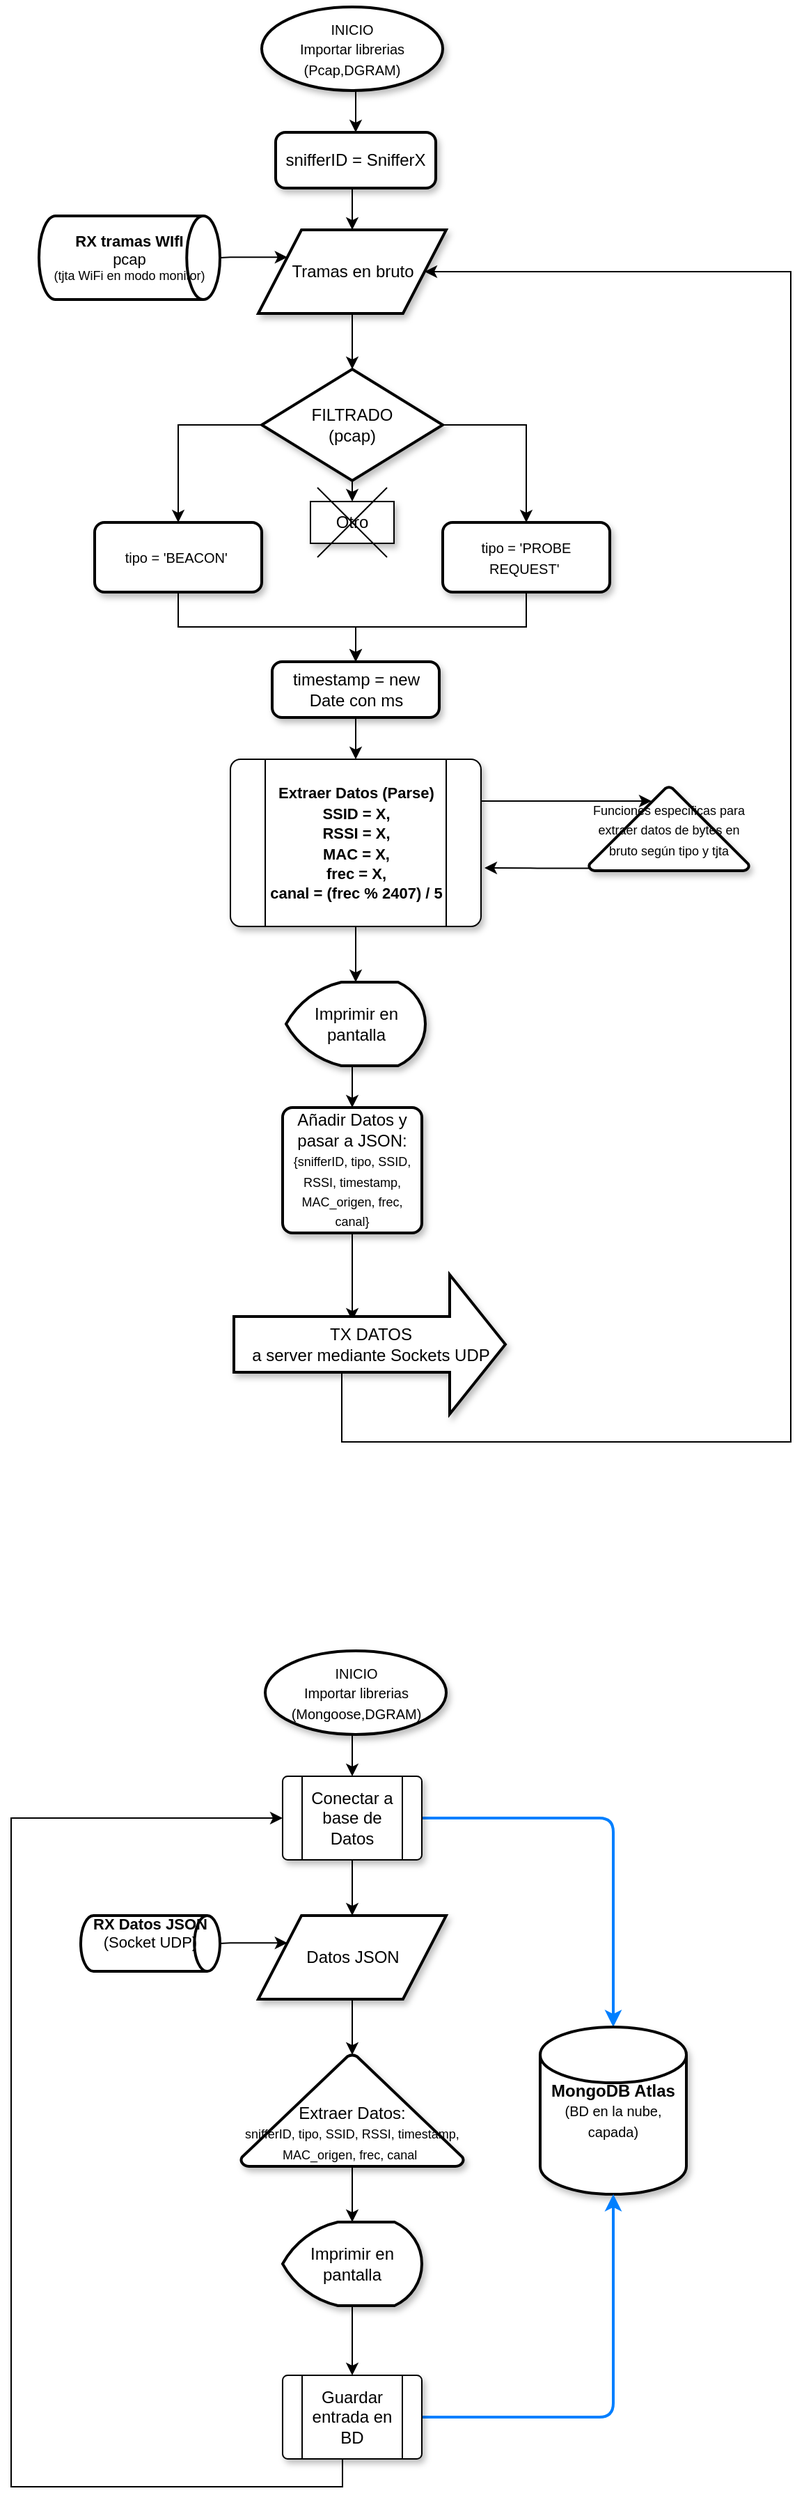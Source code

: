 <mxfile version="13.7.0" type="device"><diagram name="Page-1" id="edf60f1a-56cd-e834-aa8a-f176f3a09ee4"><mxGraphModel dx="981" dy="-1108" grid="0" gridSize="10" guides="1" tooltips="1" connect="1" arrows="1" fold="1" page="0" pageScale="1" pageWidth="1100" pageHeight="850" background="#ffffff" math="0" shadow="0"><root><mxCell id="0"/><mxCell id="1" parent="0"/><mxCell id="B2BvpjTn6HbjrhOVZlul-8" style="edgeStyle=orthogonalEdgeStyle;rounded=0;orthogonalLoop=1;jettySize=auto;html=1;exitX=0;exitY=0.25;exitDx=0;exitDy=0;startArrow=classic;startFill=1;endArrow=none;endFill=0;" edge="1" parent="1" source="B2BvpjTn6HbjrhOVZlul-1" target="B2BvpjTn6HbjrhOVZlul-9"><mxGeometry relative="1" as="geometry"><mxPoint x="130" y="1920" as="targetPoint"/></mxGeometry></mxCell><mxCell id="B2BvpjTn6HbjrhOVZlul-22" style="edgeStyle=orthogonalEdgeStyle;rounded=0;orthogonalLoop=1;jettySize=auto;html=1;exitX=0.5;exitY=1;exitDx=0;exitDy=0;entryX=0.5;entryY=0;entryDx=0;entryDy=0;entryPerimeter=0;startArrow=none;startFill=0;endArrow=classic;endFill=1;" edge="1" parent="1" source="B2BvpjTn6HbjrhOVZlul-1" target="B2BvpjTn6HbjrhOVZlul-10"><mxGeometry relative="1" as="geometry"/></mxCell><mxCell id="B2BvpjTn6HbjrhOVZlul-1" value="Tramas en bruto" style="shape=parallelogram;html=1;strokeWidth=2;perimeter=parallelogramPerimeter;whiteSpace=wrap;rounded=0;arcSize=12;size=0.23;shadow=1;" vertex="1" parent="1"><mxGeometry x="207.5" y="1900" width="135" height="60" as="geometry"/></mxCell><mxCell id="B2BvpjTn6HbjrhOVZlul-20" style="edgeStyle=orthogonalEdgeStyle;rounded=0;orthogonalLoop=1;jettySize=auto;html=1;exitX=0.5;exitY=1;exitDx=0;exitDy=0;exitPerimeter=0;entryX=0.5;entryY=0;entryDx=0;entryDy=0;startArrow=none;startFill=0;endArrow=classic;endFill=1;" edge="1" parent="1" source="B2BvpjTn6HbjrhOVZlul-2" target="B2BvpjTn6HbjrhOVZlul-6"><mxGeometry relative="1" as="geometry"/></mxCell><mxCell id="B2BvpjTn6HbjrhOVZlul-2" value="&lt;font size=&quot;1&quot;&gt;INICIO&lt;br&gt;Importar librerias&lt;br&gt;(Pcap,DGRAM)&lt;br&gt;&lt;/font&gt;" style="strokeWidth=2;html=1;shape=mxgraph.flowchart.start_1;whiteSpace=wrap;rounded=0;shadow=1;" vertex="1" parent="1"><mxGeometry x="210" y="1740" width="130" height="60" as="geometry"/></mxCell><mxCell id="B2BvpjTn6HbjrhOVZlul-36" style="edgeStyle=orthogonalEdgeStyle;rounded=0;orthogonalLoop=1;jettySize=auto;html=1;exitX=0.5;exitY=1;exitDx=0;exitDy=0;startArrow=none;startFill=0;endArrow=classic;endFill=1;" edge="1" parent="1" source="B2BvpjTn6HbjrhOVZlul-4" target="B2BvpjTn6HbjrhOVZlul-29"><mxGeometry relative="1" as="geometry"/></mxCell><mxCell id="B2BvpjTn6HbjrhOVZlul-4" value="timestamp = new Date con ms" style="rounded=1;whiteSpace=wrap;html=1;absoluteArcSize=1;arcSize=14;strokeWidth=2;shadow=1;" vertex="1" parent="1"><mxGeometry x="217.5" y="2210" width="120" height="40" as="geometry"/></mxCell><mxCell id="B2BvpjTn6HbjrhOVZlul-21" style="edgeStyle=orthogonalEdgeStyle;rounded=0;orthogonalLoop=1;jettySize=auto;html=1;exitX=0.5;exitY=1;exitDx=0;exitDy=0;entryX=0.5;entryY=0;entryDx=0;entryDy=0;startArrow=none;startFill=0;endArrow=classic;endFill=1;" edge="1" parent="1" source="B2BvpjTn6HbjrhOVZlul-6" target="B2BvpjTn6HbjrhOVZlul-1"><mxGeometry relative="1" as="geometry"/></mxCell><mxCell id="B2BvpjTn6HbjrhOVZlul-6" value="snifferID = SnifferX" style="rounded=1;whiteSpace=wrap;html=1;absoluteArcSize=1;arcSize=14;strokeWidth=2;shadow=1;" vertex="1" parent="1"><mxGeometry x="220" y="1830" width="115" height="40" as="geometry"/></mxCell><mxCell id="B2BvpjTn6HbjrhOVZlul-9" value="&lt;div style=&quot;font-size: 11px&quot;&gt;&lt;span&gt;&lt;font style=&quot;font-size: 11px&quot;&gt;&lt;b&gt;RX tramas WIfI&lt;/b&gt;&lt;/font&gt;&lt;/span&gt;&lt;/div&gt;&lt;div style=&quot;font-size: 11px&quot;&gt;&lt;span&gt;pcap&lt;/span&gt;&lt;br&gt;&lt;/div&gt;&lt;font style=&quot;font-size: 9px&quot;&gt;&lt;div&gt;&lt;span&gt;(tjta WiFi en modo monitor)&lt;/span&gt;&lt;/div&gt;&lt;/font&gt;" style="strokeWidth=2;html=1;shape=mxgraph.flowchart.direct_data;whiteSpace=wrap;align=center;" vertex="1" parent="1"><mxGeometry x="50" y="1890" width="130" height="60" as="geometry"/></mxCell><mxCell id="B2BvpjTn6HbjrhOVZlul-24" style="edgeStyle=orthogonalEdgeStyle;rounded=0;orthogonalLoop=1;jettySize=auto;html=1;exitX=0.5;exitY=1;exitDx=0;exitDy=0;exitPerimeter=0;entryX=0.5;entryY=0;entryDx=0;entryDy=0;startArrow=none;startFill=0;endArrow=classic;endFill=1;" edge="1" parent="1" source="B2BvpjTn6HbjrhOVZlul-10" target="B2BvpjTn6HbjrhOVZlul-13"><mxGeometry relative="1" as="geometry"/></mxCell><mxCell id="B2BvpjTn6HbjrhOVZlul-26" style="edgeStyle=orthogonalEdgeStyle;rounded=0;orthogonalLoop=1;jettySize=auto;html=1;exitX=0;exitY=0.5;exitDx=0;exitDy=0;exitPerimeter=0;entryX=0.5;entryY=0;entryDx=0;entryDy=0;startArrow=none;startFill=0;endArrow=classic;endFill=1;" edge="1" parent="1" source="B2BvpjTn6HbjrhOVZlul-10" target="B2BvpjTn6HbjrhOVZlul-11"><mxGeometry relative="1" as="geometry"/></mxCell><mxCell id="B2BvpjTn6HbjrhOVZlul-27" style="edgeStyle=orthogonalEdgeStyle;rounded=0;orthogonalLoop=1;jettySize=auto;html=1;exitX=1;exitY=0.5;exitDx=0;exitDy=0;exitPerimeter=0;entryX=0.5;entryY=0;entryDx=0;entryDy=0;startArrow=none;startFill=0;endArrow=classic;endFill=1;" edge="1" parent="1" source="B2BvpjTn6HbjrhOVZlul-10" target="B2BvpjTn6HbjrhOVZlul-12"><mxGeometry relative="1" as="geometry"/></mxCell><mxCell id="B2BvpjTn6HbjrhOVZlul-10" value="FILTRADO&lt;br&gt;(pcap)" style="strokeWidth=2;html=1;shape=mxgraph.flowchart.decision;whiteSpace=wrap;rounded=0;shadow=1;" vertex="1" parent="1"><mxGeometry x="210" y="2000" width="130" height="80" as="geometry"/></mxCell><mxCell id="B2BvpjTn6HbjrhOVZlul-34" style="edgeStyle=orthogonalEdgeStyle;rounded=0;orthogonalLoop=1;jettySize=auto;html=1;exitX=0.5;exitY=1;exitDx=0;exitDy=0;startArrow=none;startFill=0;endArrow=classic;endFill=1;" edge="1" parent="1" source="B2BvpjTn6HbjrhOVZlul-11" target="B2BvpjTn6HbjrhOVZlul-4"><mxGeometry relative="1" as="geometry"/></mxCell><mxCell id="B2BvpjTn6HbjrhOVZlul-11" value="&lt;font style=&quot;font-size: 10px&quot;&gt;tipo = 'BEACON'&amp;nbsp;&lt;/font&gt;" style="rounded=1;whiteSpace=wrap;html=1;absoluteArcSize=1;arcSize=14;strokeWidth=2;shadow=1;" vertex="1" parent="1"><mxGeometry x="90" y="2110" width="120" height="50" as="geometry"/></mxCell><mxCell id="B2BvpjTn6HbjrhOVZlul-35" style="edgeStyle=orthogonalEdgeStyle;rounded=0;orthogonalLoop=1;jettySize=auto;html=1;exitX=0.5;exitY=1;exitDx=0;exitDy=0;startArrow=none;startFill=0;endArrow=classic;endFill=1;" edge="1" parent="1" source="B2BvpjTn6HbjrhOVZlul-12" target="B2BvpjTn6HbjrhOVZlul-4"><mxGeometry relative="1" as="geometry"/></mxCell><mxCell id="B2BvpjTn6HbjrhOVZlul-12" value="&lt;font style=&quot;font-size: 10px&quot;&gt;tipo = 'PROBE REQUEST'&amp;nbsp;&lt;/font&gt;" style="rounded=1;whiteSpace=wrap;html=1;absoluteArcSize=1;arcSize=14;strokeWidth=2;shadow=1;" vertex="1" parent="1"><mxGeometry x="340" y="2110" width="120" height="50" as="geometry"/></mxCell><mxCell id="B2BvpjTn6HbjrhOVZlul-13" value="Otro" style="rounded=0;whiteSpace=wrap;html=1;shadow=1;" vertex="1" parent="1"><mxGeometry x="245" y="2095" width="60" height="30" as="geometry"/></mxCell><mxCell id="B2BvpjTn6HbjrhOVZlul-15" value="" style="endArrow=none;html=1;" edge="1" parent="1"><mxGeometry width="50" height="50" relative="1" as="geometry"><mxPoint x="250" y="2135" as="sourcePoint"/><mxPoint x="300" y="2085" as="targetPoint"/></mxGeometry></mxCell><mxCell id="B2BvpjTn6HbjrhOVZlul-16" value="" style="endArrow=none;html=1;" edge="1" parent="1"><mxGeometry width="50" height="50" relative="1" as="geometry"><mxPoint x="300" y="2135" as="sourcePoint"/><mxPoint x="250" y="2085" as="targetPoint"/></mxGeometry></mxCell><mxCell id="B2BvpjTn6HbjrhOVZlul-38" style="edgeStyle=orthogonalEdgeStyle;rounded=0;orthogonalLoop=1;jettySize=auto;html=1;exitX=0.5;exitY=1;exitDx=0;exitDy=0;startArrow=none;startFill=0;endArrow=classic;endFill=1;" edge="1" parent="1" source="B2BvpjTn6HbjrhOVZlul-29" target="B2BvpjTn6HbjrhOVZlul-37"><mxGeometry relative="1" as="geometry"/></mxCell><mxCell id="B2BvpjTn6HbjrhOVZlul-43" style="edgeStyle=orthogonalEdgeStyle;rounded=0;orthogonalLoop=1;jettySize=auto;html=1;exitX=1;exitY=0.25;exitDx=0;exitDy=0;entryX=0.391;entryY=0.167;entryDx=0;entryDy=0;entryPerimeter=0;startArrow=none;startFill=0;endArrow=classic;endFill=1;" edge="1" parent="1" source="B2BvpjTn6HbjrhOVZlul-29" target="B2BvpjTn6HbjrhOVZlul-40"><mxGeometry relative="1" as="geometry"/></mxCell><mxCell id="B2BvpjTn6HbjrhOVZlul-29" value="&lt;font style=&quot;font-size: 11px&quot;&gt;&lt;b&gt;Extraer Datos (Parse)&lt;br&gt;SSID = X,&lt;br&gt;RSSI = X,&lt;br&gt;MAC = X,&lt;br&gt;frec = X,&lt;br&gt;canal = (frec % 2407) / 5&lt;br&gt;&lt;/b&gt;&lt;/font&gt;" style="verticalLabelPosition=middle;verticalAlign=middle;html=1;shape=process;whiteSpace=wrap;rounded=1;size=0.14;arcSize=6;shadow=1;labelPosition=center;align=center;" vertex="1" parent="1"><mxGeometry x="187.5" y="2280" width="180" height="120" as="geometry"/></mxCell><mxCell id="B2BvpjTn6HbjrhOVZlul-46" style="edgeStyle=orthogonalEdgeStyle;rounded=0;orthogonalLoop=1;jettySize=auto;html=1;exitX=0.5;exitY=1;exitDx=0;exitDy=0;exitPerimeter=0;entryX=0.5;entryY=0;entryDx=0;entryDy=0;startArrow=none;startFill=0;endArrow=classic;endFill=1;" edge="1" parent="1" source="B2BvpjTn6HbjrhOVZlul-37" target="B2BvpjTn6HbjrhOVZlul-39"><mxGeometry relative="1" as="geometry"/></mxCell><mxCell id="B2BvpjTn6HbjrhOVZlul-37" value="Imprimir en pantalla" style="strokeWidth=2;html=1;shape=mxgraph.flowchart.display;whiteSpace=wrap;rounded=0;shadow=1;fillColor=#ffffff;" vertex="1" parent="1"><mxGeometry x="227.5" y="2440" width="100" height="60" as="geometry"/></mxCell><mxCell id="B2BvpjTn6HbjrhOVZlul-48" style="edgeStyle=orthogonalEdgeStyle;rounded=0;orthogonalLoop=1;jettySize=auto;html=1;exitX=0.5;exitY=1;exitDx=0;exitDy=0;entryX=0.436;entryY=0.33;entryDx=0;entryDy=0;entryPerimeter=0;startArrow=none;startFill=0;endArrow=classic;endFill=1;" edge="1" parent="1" source="B2BvpjTn6HbjrhOVZlul-39" target="B2BvpjTn6HbjrhOVZlul-47"><mxGeometry relative="1" as="geometry"/></mxCell><mxCell id="B2BvpjTn6HbjrhOVZlul-39" value="Añadir Datos y pasar a JSON:&lt;br&gt;&lt;font style=&quot;font-size: 9px&quot;&gt;{snifferID, tipo, SSID, RSSI, timestamp, MAC_origen, frec, canal}&lt;/font&gt;" style="rounded=1;whiteSpace=wrap;html=1;absoluteArcSize=1;arcSize=14;strokeWidth=2;shadow=1;fillColor=#ffffff;" vertex="1" parent="1"><mxGeometry x="225" y="2530" width="100" height="90" as="geometry"/></mxCell><mxCell id="B2BvpjTn6HbjrhOVZlul-44" style="edgeStyle=orthogonalEdgeStyle;rounded=0;orthogonalLoop=1;jettySize=auto;html=1;exitX=0.01;exitY=0.97;exitDx=0;exitDy=0;exitPerimeter=0;startArrow=none;startFill=0;endArrow=classic;endFill=1;" edge="1" parent="1" source="B2BvpjTn6HbjrhOVZlul-40"><mxGeometry relative="1" as="geometry"><mxPoint x="370" y="2358" as="targetPoint"/></mxGeometry></mxCell><mxCell id="B2BvpjTn6HbjrhOVZlul-40" value="&lt;font style=&quot;font-size: 9px&quot;&gt;Funciones especificas para extraer datos de bytes en bruto según tipo y tjta&lt;/font&gt;" style="strokeWidth=2;html=1;shape=mxgraph.flowchart.extract_or_measurement;whiteSpace=wrap;rounded=0;shadow=1;fillColor=#ffffff;" vertex="1" parent="1"><mxGeometry x="445" y="2300" width="115" height="60" as="geometry"/></mxCell><mxCell id="B2BvpjTn6HbjrhOVZlul-65" style="edgeStyle=orthogonalEdgeStyle;rounded=0;orthogonalLoop=1;jettySize=auto;html=1;exitX=0;exitY=0;exitDx=77.5;exitDy=70;exitPerimeter=0;entryX=1;entryY=0.5;entryDx=0;entryDy=0;startArrow=none;startFill=0;endArrow=classic;endFill=1;" edge="1" parent="1" source="B2BvpjTn6HbjrhOVZlul-47" target="B2BvpjTn6HbjrhOVZlul-1"><mxGeometry relative="1" as="geometry"><Array as="points"><mxPoint x="268" y="2770"/><mxPoint x="590" y="2770"/><mxPoint x="590" y="1930"/></Array></mxGeometry></mxCell><mxCell id="B2BvpjTn6HbjrhOVZlul-47" value="TX DATOS&lt;br&gt;a server mediante Sockets UDP" style="verticalLabelPosition=middle;verticalAlign=middle;html=1;strokeWidth=2;shape=mxgraph.arrows2.arrow;dy=0.6;dx=40;notch=0;rounded=0;shadow=1;fillColor=#ffffff;labelPosition=center;align=center;" vertex="1" parent="1"><mxGeometry x="190" y="2650" width="195" height="100" as="geometry"/></mxCell><mxCell id="B2BvpjTn6HbjrhOVZlul-67" style="edgeStyle=orthogonalEdgeStyle;rounded=0;orthogonalLoop=1;jettySize=auto;html=1;exitX=0.5;exitY=1;exitDx=0;exitDy=0;exitPerimeter=0;entryX=0.5;entryY=0;entryDx=0;entryDy=0;startArrow=none;startFill=0;endArrow=classic;endFill=1;" edge="1" parent="1" source="B2BvpjTn6HbjrhOVZlul-51" target="B2BvpjTn6HbjrhOVZlul-58"><mxGeometry relative="1" as="geometry"/></mxCell><mxCell id="B2BvpjTn6HbjrhOVZlul-51" value="&lt;font size=&quot;1&quot;&gt;INICIO&lt;br&gt;Importar librerias&lt;br&gt;(Mongoose,DGRAM)&lt;br&gt;&lt;/font&gt;" style="strokeWidth=2;html=1;shape=mxgraph.flowchart.start_1;whiteSpace=wrap;rounded=0;shadow=1;" vertex="1" parent="1"><mxGeometry x="212.5" y="2920" width="130" height="60" as="geometry"/></mxCell><mxCell id="B2BvpjTn6HbjrhOVZlul-52" style="edgeStyle=orthogonalEdgeStyle;rounded=0;orthogonalLoop=1;jettySize=auto;html=1;exitX=0;exitY=0.25;exitDx=0;exitDy=0;startArrow=classic;startFill=1;endArrow=none;endFill=0;" edge="1" parent="1" source="B2BvpjTn6HbjrhOVZlul-53" target="B2BvpjTn6HbjrhOVZlul-54"><mxGeometry relative="1" as="geometry"><mxPoint x="130" y="3130" as="targetPoint"/></mxGeometry></mxCell><mxCell id="B2BvpjTn6HbjrhOVZlul-69" style="edgeStyle=orthogonalEdgeStyle;rounded=0;orthogonalLoop=1;jettySize=auto;html=1;exitX=0.5;exitY=1;exitDx=0;exitDy=0;entryX=0.5;entryY=0;entryDx=0;entryDy=0;entryPerimeter=0;startArrow=none;startFill=0;endArrow=classic;endFill=1;" edge="1" parent="1" source="B2BvpjTn6HbjrhOVZlul-53" target="B2BvpjTn6HbjrhOVZlul-55"><mxGeometry relative="1" as="geometry"/></mxCell><mxCell id="B2BvpjTn6HbjrhOVZlul-53" value="Datos JSON" style="shape=parallelogram;html=1;strokeWidth=2;perimeter=parallelogramPerimeter;whiteSpace=wrap;rounded=0;arcSize=12;size=0.23;shadow=1;" vertex="1" parent="1"><mxGeometry x="207.5" y="3110" width="135" height="60" as="geometry"/></mxCell><mxCell id="B2BvpjTn6HbjrhOVZlul-54" value="&lt;div style=&quot;font-size: 11px&quot;&gt;&lt;span&gt;&lt;font style=&quot;font-size: 11px&quot;&gt;&lt;b&gt;RX Datos JSON&lt;/b&gt;&lt;/font&gt;&lt;/span&gt;&lt;/div&gt;&lt;div style=&quot;font-size: 11px&quot;&gt;(Socket UDP)&lt;/div&gt;&lt;font style=&quot;font-size: 9px&quot;&gt;&lt;br&gt;&lt;/font&gt;" style="strokeWidth=2;html=1;shape=mxgraph.flowchart.direct_data;whiteSpace=wrap;align=center;" vertex="1" parent="1"><mxGeometry x="80" y="3110" width="100" height="40" as="geometry"/></mxCell><mxCell id="B2BvpjTn6HbjrhOVZlul-70" style="edgeStyle=orthogonalEdgeStyle;rounded=0;orthogonalLoop=1;jettySize=auto;html=1;exitX=0.5;exitY=1;exitDx=0;exitDy=0;exitPerimeter=0;entryX=0.5;entryY=0;entryDx=0;entryDy=0;entryPerimeter=0;startArrow=none;startFill=0;endArrow=classic;endFill=1;" edge="1" parent="1" source="B2BvpjTn6HbjrhOVZlul-55" target="B2BvpjTn6HbjrhOVZlul-56"><mxGeometry relative="1" as="geometry"/></mxCell><mxCell id="B2BvpjTn6HbjrhOVZlul-55" value="Extraer Datos:&lt;br&gt;&lt;span style=&quot;font-size: 9px&quot;&gt;snifferID, tipo, SSID, RSSI, timestamp, MAC_origen, frec, canal&lt;/span&gt;&amp;nbsp;" style="strokeWidth=2;html=1;shape=mxgraph.flowchart.extract_or_measurement;whiteSpace=wrap;rounded=0;shadow=1;fillColor=#ffffff;verticalAlign=bottom;" vertex="1" parent="1"><mxGeometry x="195" y="3210" width="160" height="80" as="geometry"/></mxCell><mxCell id="B2BvpjTn6HbjrhOVZlul-71" style="edgeStyle=orthogonalEdgeStyle;rounded=0;orthogonalLoop=1;jettySize=auto;html=1;exitX=0.5;exitY=1;exitDx=0;exitDy=0;exitPerimeter=0;entryX=0.5;entryY=0;entryDx=0;entryDy=0;startArrow=none;startFill=0;endArrow=classic;endFill=1;" edge="1" parent="1" source="B2BvpjTn6HbjrhOVZlul-56" target="B2BvpjTn6HbjrhOVZlul-63"><mxGeometry relative="1" as="geometry"/></mxCell><mxCell id="B2BvpjTn6HbjrhOVZlul-56" value="Imprimir en pantalla" style="strokeWidth=2;html=1;shape=mxgraph.flowchart.display;whiteSpace=wrap;rounded=0;shadow=1;fillColor=#ffffff;" vertex="1" parent="1"><mxGeometry x="225" y="3330" width="100" height="60" as="geometry"/></mxCell><mxCell id="B2BvpjTn6HbjrhOVZlul-61" style="edgeStyle=orthogonalEdgeStyle;rounded=1;orthogonalLoop=1;jettySize=auto;html=1;exitX=1;exitY=0.5;exitDx=0;exitDy=0;entryX=0.5;entryY=0;entryDx=0;entryDy=0;entryPerimeter=0;startArrow=none;startFill=0;endArrow=classic;endFill=1;fontColor=#33FFFF;strokeColor=#007FFF;strokeWidth=2;" edge="1" parent="1" source="B2BvpjTn6HbjrhOVZlul-58" target="B2BvpjTn6HbjrhOVZlul-59"><mxGeometry relative="1" as="geometry"/></mxCell><mxCell id="B2BvpjTn6HbjrhOVZlul-68" style="edgeStyle=orthogonalEdgeStyle;rounded=0;orthogonalLoop=1;jettySize=auto;html=1;exitX=0.5;exitY=1;exitDx=0;exitDy=0;entryX=0.5;entryY=0;entryDx=0;entryDy=0;startArrow=none;startFill=0;endArrow=classic;endFill=1;" edge="1" parent="1" source="B2BvpjTn6HbjrhOVZlul-58" target="B2BvpjTn6HbjrhOVZlul-53"><mxGeometry relative="1" as="geometry"/></mxCell><mxCell id="B2BvpjTn6HbjrhOVZlul-58" value="Conectar a base de Datos" style="verticalLabelPosition=middle;verticalAlign=middle;html=1;shape=process;whiteSpace=wrap;rounded=1;size=0.14;arcSize=6;shadow=1;fillColor=#ffffff;labelPosition=center;align=center;" vertex="1" parent="1"><mxGeometry x="225" y="3010" width="100" height="60" as="geometry"/></mxCell><mxCell id="B2BvpjTn6HbjrhOVZlul-59" value="&lt;b&gt;MongoDB Atlas&lt;/b&gt;&lt;br&gt;&lt;font style=&quot;font-size: 10px&quot;&gt;(BD en la nube, capada)&lt;/font&gt;" style="strokeWidth=2;html=1;shape=mxgraph.flowchart.database;whiteSpace=wrap;rounded=0;shadow=1;fillColor=#ffffff;" vertex="1" parent="1"><mxGeometry x="410" y="3190" width="105" height="120" as="geometry"/></mxCell><mxCell id="B2BvpjTn6HbjrhOVZlul-64" style="edgeStyle=orthogonalEdgeStyle;rounded=1;orthogonalLoop=1;jettySize=auto;html=1;exitX=1;exitY=0.5;exitDx=0;exitDy=0;entryX=0.5;entryY=1;entryDx=0;entryDy=0;entryPerimeter=0;startArrow=none;startFill=0;endArrow=classic;endFill=1;strokeColor=#007FFF;strokeWidth=2;" edge="1" parent="1" source="B2BvpjTn6HbjrhOVZlul-63" target="B2BvpjTn6HbjrhOVZlul-59"><mxGeometry relative="1" as="geometry"/></mxCell><mxCell id="B2BvpjTn6HbjrhOVZlul-66" style="edgeStyle=orthogonalEdgeStyle;rounded=0;orthogonalLoop=1;jettySize=auto;html=1;exitX=0.5;exitY=1;exitDx=0;exitDy=0;entryX=0;entryY=0.5;entryDx=0;entryDy=0;startArrow=none;startFill=0;endArrow=classic;endFill=1;" edge="1" parent="1" source="B2BvpjTn6HbjrhOVZlul-63" target="B2BvpjTn6HbjrhOVZlul-58"><mxGeometry relative="1" as="geometry"><Array as="points"><mxPoint x="268" y="3520"/><mxPoint x="30" y="3520"/><mxPoint x="30" y="3040"/></Array></mxGeometry></mxCell><mxCell id="B2BvpjTn6HbjrhOVZlul-63" value="Guardar entrada en BD" style="verticalLabelPosition=middle;verticalAlign=middle;html=1;shape=process;whiteSpace=wrap;rounded=1;size=0.14;arcSize=6;shadow=1;fillColor=#ffffff;labelPosition=center;align=center;" vertex="1" parent="1"><mxGeometry x="225" y="3440" width="100" height="60" as="geometry"/></mxCell></root></mxGraphModel></diagram></mxfile>